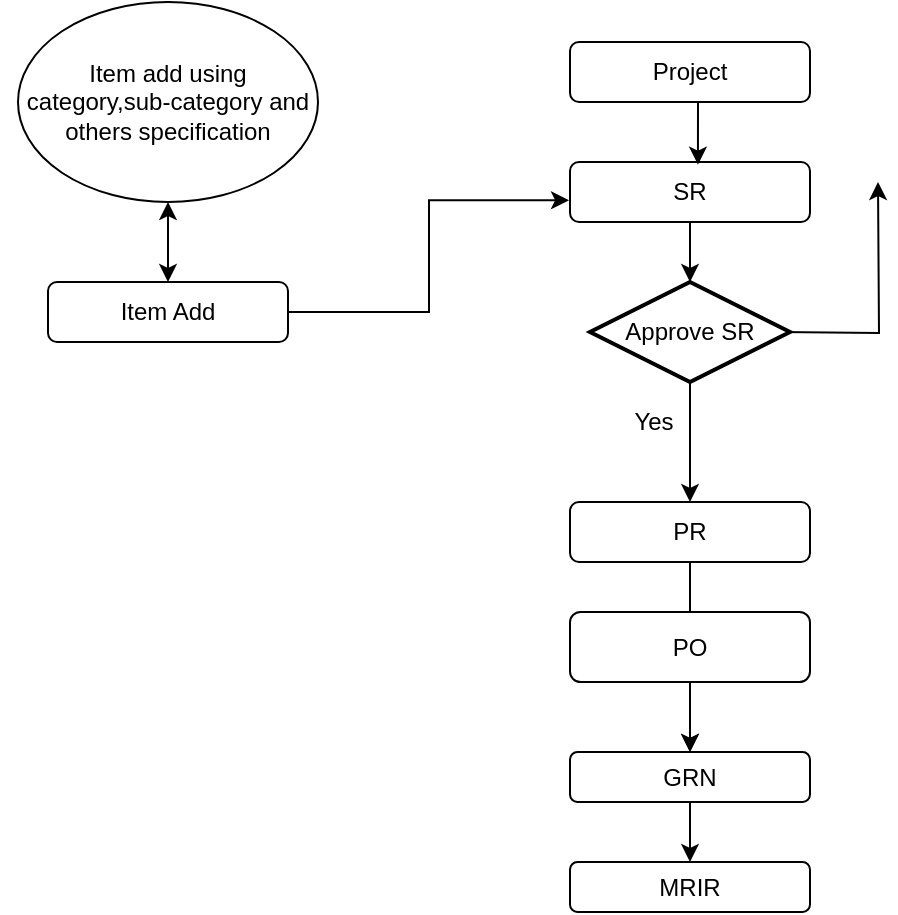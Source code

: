 <mxfile version="22.1.5" type="github">
  <diagram id="C5RBs43oDa-KdzZeNtuy" name="Page-1">
    <mxGraphModel dx="600" dy="310" grid="1" gridSize="10" guides="1" tooltips="1" connect="1" arrows="1" fold="1" page="1" pageScale="1" pageWidth="827" pageHeight="1169" math="0" shadow="0">
      <root>
        <mxCell id="WIyWlLk6GJQsqaUBKTNV-0" />
        <mxCell id="WIyWlLk6GJQsqaUBKTNV-1" parent="WIyWlLk6GJQsqaUBKTNV-0" />
        <mxCell id="WIyWlLk6GJQsqaUBKTNV-3" value="Item Add" style="rounded=1;whiteSpace=wrap;html=1;fontSize=12;glass=0;strokeWidth=1;shadow=0;" parent="WIyWlLk6GJQsqaUBKTNV-1" vertex="1">
          <mxGeometry x="35" y="140" width="120" height="30" as="geometry" />
        </mxCell>
        <mxCell id="alrUwy4Ty7rrQ98ZfnOm-4" value="" style="endArrow=classic;startArrow=classic;html=1;rounded=0;exitX=0;exitY=0.5;exitDx=0;exitDy=0;" edge="1" parent="WIyWlLk6GJQsqaUBKTNV-1" source="alrUwy4Ty7rrQ98ZfnOm-1">
          <mxGeometry width="50" height="50" relative="1" as="geometry">
            <mxPoint x="280" y="90" as="sourcePoint" />
            <mxPoint x="90" y="70" as="targetPoint" />
          </mxGeometry>
        </mxCell>
        <mxCell id="alrUwy4Ty7rrQ98ZfnOm-8" value="" style="endArrow=classic;startArrow=classic;html=1;rounded=0;exitX=0.5;exitY=0;exitDx=0;exitDy=0;" edge="1" parent="WIyWlLk6GJQsqaUBKTNV-1" source="WIyWlLk6GJQsqaUBKTNV-3" target="alrUwy4Ty7rrQ98ZfnOm-1">
          <mxGeometry width="50" height="50" relative="1" as="geometry">
            <mxPoint x="160" y="100" as="sourcePoint" />
            <mxPoint x="90" y="70" as="targetPoint" />
          </mxGeometry>
        </mxCell>
        <mxCell id="alrUwy4Ty7rrQ98ZfnOm-1" value="Item add using category,sub-category and others specification" style="ellipse;whiteSpace=wrap;html=1;" vertex="1" parent="WIyWlLk6GJQsqaUBKTNV-1">
          <mxGeometry x="20" width="150" height="100" as="geometry" />
        </mxCell>
        <mxCell id="alrUwy4Ty7rrQ98ZfnOm-10" value="Project" style="rounded=1;whiteSpace=wrap;html=1;" vertex="1" parent="WIyWlLk6GJQsqaUBKTNV-1">
          <mxGeometry x="296" y="20" width="120" height="30" as="geometry" />
        </mxCell>
        <mxCell id="alrUwy4Ty7rrQ98ZfnOm-27" value="" style="edgeStyle=orthogonalEdgeStyle;rounded=0;orthogonalLoop=1;jettySize=auto;html=1;" edge="1" parent="WIyWlLk6GJQsqaUBKTNV-1" source="alrUwy4Ty7rrQ98ZfnOm-11" target="alrUwy4Ty7rrQ98ZfnOm-26">
          <mxGeometry relative="1" as="geometry" />
        </mxCell>
        <mxCell id="alrUwy4Ty7rrQ98ZfnOm-11" value="SR" style="rounded=1;whiteSpace=wrap;html=1;" vertex="1" parent="WIyWlLk6GJQsqaUBKTNV-1">
          <mxGeometry x="296" y="80" width="120" height="30" as="geometry" />
        </mxCell>
        <mxCell id="alrUwy4Ty7rrQ98ZfnOm-23" value="" style="edgeStyle=orthogonalEdgeStyle;rounded=0;orthogonalLoop=1;jettySize=auto;html=1;" edge="1" parent="WIyWlLk6GJQsqaUBKTNV-1" source="alrUwy4Ty7rrQ98ZfnOm-12" target="alrUwy4Ty7rrQ98ZfnOm-15">
          <mxGeometry relative="1" as="geometry" />
        </mxCell>
        <mxCell id="alrUwy4Ty7rrQ98ZfnOm-12" value="PR" style="rounded=1;whiteSpace=wrap;html=1;" vertex="1" parent="WIyWlLk6GJQsqaUBKTNV-1">
          <mxGeometry x="296" y="250" width="120" height="30" as="geometry" />
        </mxCell>
        <mxCell id="alrUwy4Ty7rrQ98ZfnOm-20" value="" style="edgeStyle=orthogonalEdgeStyle;rounded=0;orthogonalLoop=1;jettySize=auto;html=1;" edge="1" parent="WIyWlLk6GJQsqaUBKTNV-1" source="alrUwy4Ty7rrQ98ZfnOm-14" target="alrUwy4Ty7rrQ98ZfnOm-15">
          <mxGeometry relative="1" as="geometry" />
        </mxCell>
        <mxCell id="alrUwy4Ty7rrQ98ZfnOm-14" value="PO" style="rounded=1;whiteSpace=wrap;html=1;" vertex="1" parent="WIyWlLk6GJQsqaUBKTNV-1">
          <mxGeometry x="296" y="305" width="120" height="35" as="geometry" />
        </mxCell>
        <mxCell id="alrUwy4Ty7rrQ98ZfnOm-24" value="" style="edgeStyle=orthogonalEdgeStyle;rounded=0;orthogonalLoop=1;jettySize=auto;html=1;" edge="1" parent="WIyWlLk6GJQsqaUBKTNV-1" source="alrUwy4Ty7rrQ98ZfnOm-15" target="alrUwy4Ty7rrQ98ZfnOm-16">
          <mxGeometry relative="1" as="geometry" />
        </mxCell>
        <mxCell id="alrUwy4Ty7rrQ98ZfnOm-15" value="GRN" style="rounded=1;whiteSpace=wrap;html=1;" vertex="1" parent="WIyWlLk6GJQsqaUBKTNV-1">
          <mxGeometry x="296" y="375" width="120" height="25" as="geometry" />
        </mxCell>
        <mxCell id="alrUwy4Ty7rrQ98ZfnOm-16" value="MRIR" style="rounded=1;whiteSpace=wrap;html=1;" vertex="1" parent="WIyWlLk6GJQsqaUBKTNV-1">
          <mxGeometry x="296" y="430" width="120" height="25" as="geometry" />
        </mxCell>
        <mxCell id="alrUwy4Ty7rrQ98ZfnOm-18" style="edgeStyle=orthogonalEdgeStyle;rounded=0;orthogonalLoop=1;jettySize=auto;html=1;exitX=0.5;exitY=1;exitDx=0;exitDy=0;entryX=0.533;entryY=0.044;entryDx=0;entryDy=0;entryPerimeter=0;" edge="1" parent="WIyWlLk6GJQsqaUBKTNV-1" source="alrUwy4Ty7rrQ98ZfnOm-10" target="alrUwy4Ty7rrQ98ZfnOm-11">
          <mxGeometry relative="1" as="geometry" />
        </mxCell>
        <mxCell id="alrUwy4Ty7rrQ98ZfnOm-25" style="edgeStyle=orthogonalEdgeStyle;rounded=0;orthogonalLoop=1;jettySize=auto;html=1;entryX=-0.004;entryY=0.638;entryDx=0;entryDy=0;entryPerimeter=0;" edge="1" parent="WIyWlLk6GJQsqaUBKTNV-1" source="WIyWlLk6GJQsqaUBKTNV-3" target="alrUwy4Ty7rrQ98ZfnOm-11">
          <mxGeometry relative="1" as="geometry" />
        </mxCell>
        <mxCell id="alrUwy4Ty7rrQ98ZfnOm-28" value="" style="edgeStyle=orthogonalEdgeStyle;rounded=0;orthogonalLoop=1;jettySize=auto;html=1;" edge="1" parent="WIyWlLk6GJQsqaUBKTNV-1" source="alrUwy4Ty7rrQ98ZfnOm-26">
          <mxGeometry relative="1" as="geometry">
            <mxPoint x="356" y="250" as="targetPoint" />
          </mxGeometry>
        </mxCell>
        <mxCell id="alrUwy4Ty7rrQ98ZfnOm-30" style="edgeStyle=orthogonalEdgeStyle;rounded=0;orthogonalLoop=1;jettySize=auto;html=1;" edge="1" parent="WIyWlLk6GJQsqaUBKTNV-1">
          <mxGeometry relative="1" as="geometry">
            <mxPoint x="450" y="90" as="targetPoint" />
            <mxPoint x="400" y="165" as="sourcePoint" />
          </mxGeometry>
        </mxCell>
        <mxCell id="alrUwy4Ty7rrQ98ZfnOm-26" value="Approve SR" style="strokeWidth=2;html=1;shape=mxgraph.flowchart.decision;whiteSpace=wrap;" vertex="1" parent="WIyWlLk6GJQsqaUBKTNV-1">
          <mxGeometry x="306" y="140" width="100" height="50" as="geometry" />
        </mxCell>
        <mxCell id="alrUwy4Ty7rrQ98ZfnOm-29" value="Yes" style="text;html=1;strokeColor=none;fillColor=none;align=center;verticalAlign=middle;whiteSpace=wrap;rounded=0;" vertex="1" parent="WIyWlLk6GJQsqaUBKTNV-1">
          <mxGeometry x="320" y="200" width="36" height="20" as="geometry" />
        </mxCell>
      </root>
    </mxGraphModel>
  </diagram>
</mxfile>

